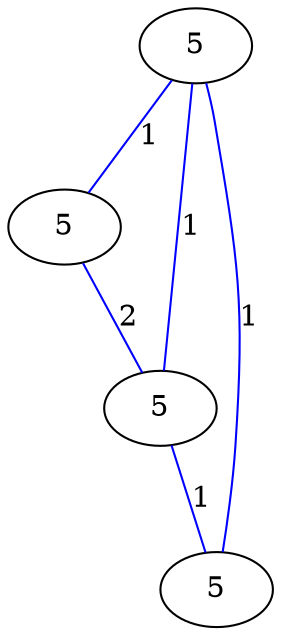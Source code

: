 graph G {
	0 [label="5"];
	1 [label="5"];
	2 [label="5"];
	3 [label="5"];
	0 -- 1 [label="1", color=blue];
	0 -- 2 [label="1", color=blue];
	0 -- 3 [label="1", color=blue];
	1 -- 2 [label="2", color=blue];
	2 -- 3 [label="1", color=blue];
}